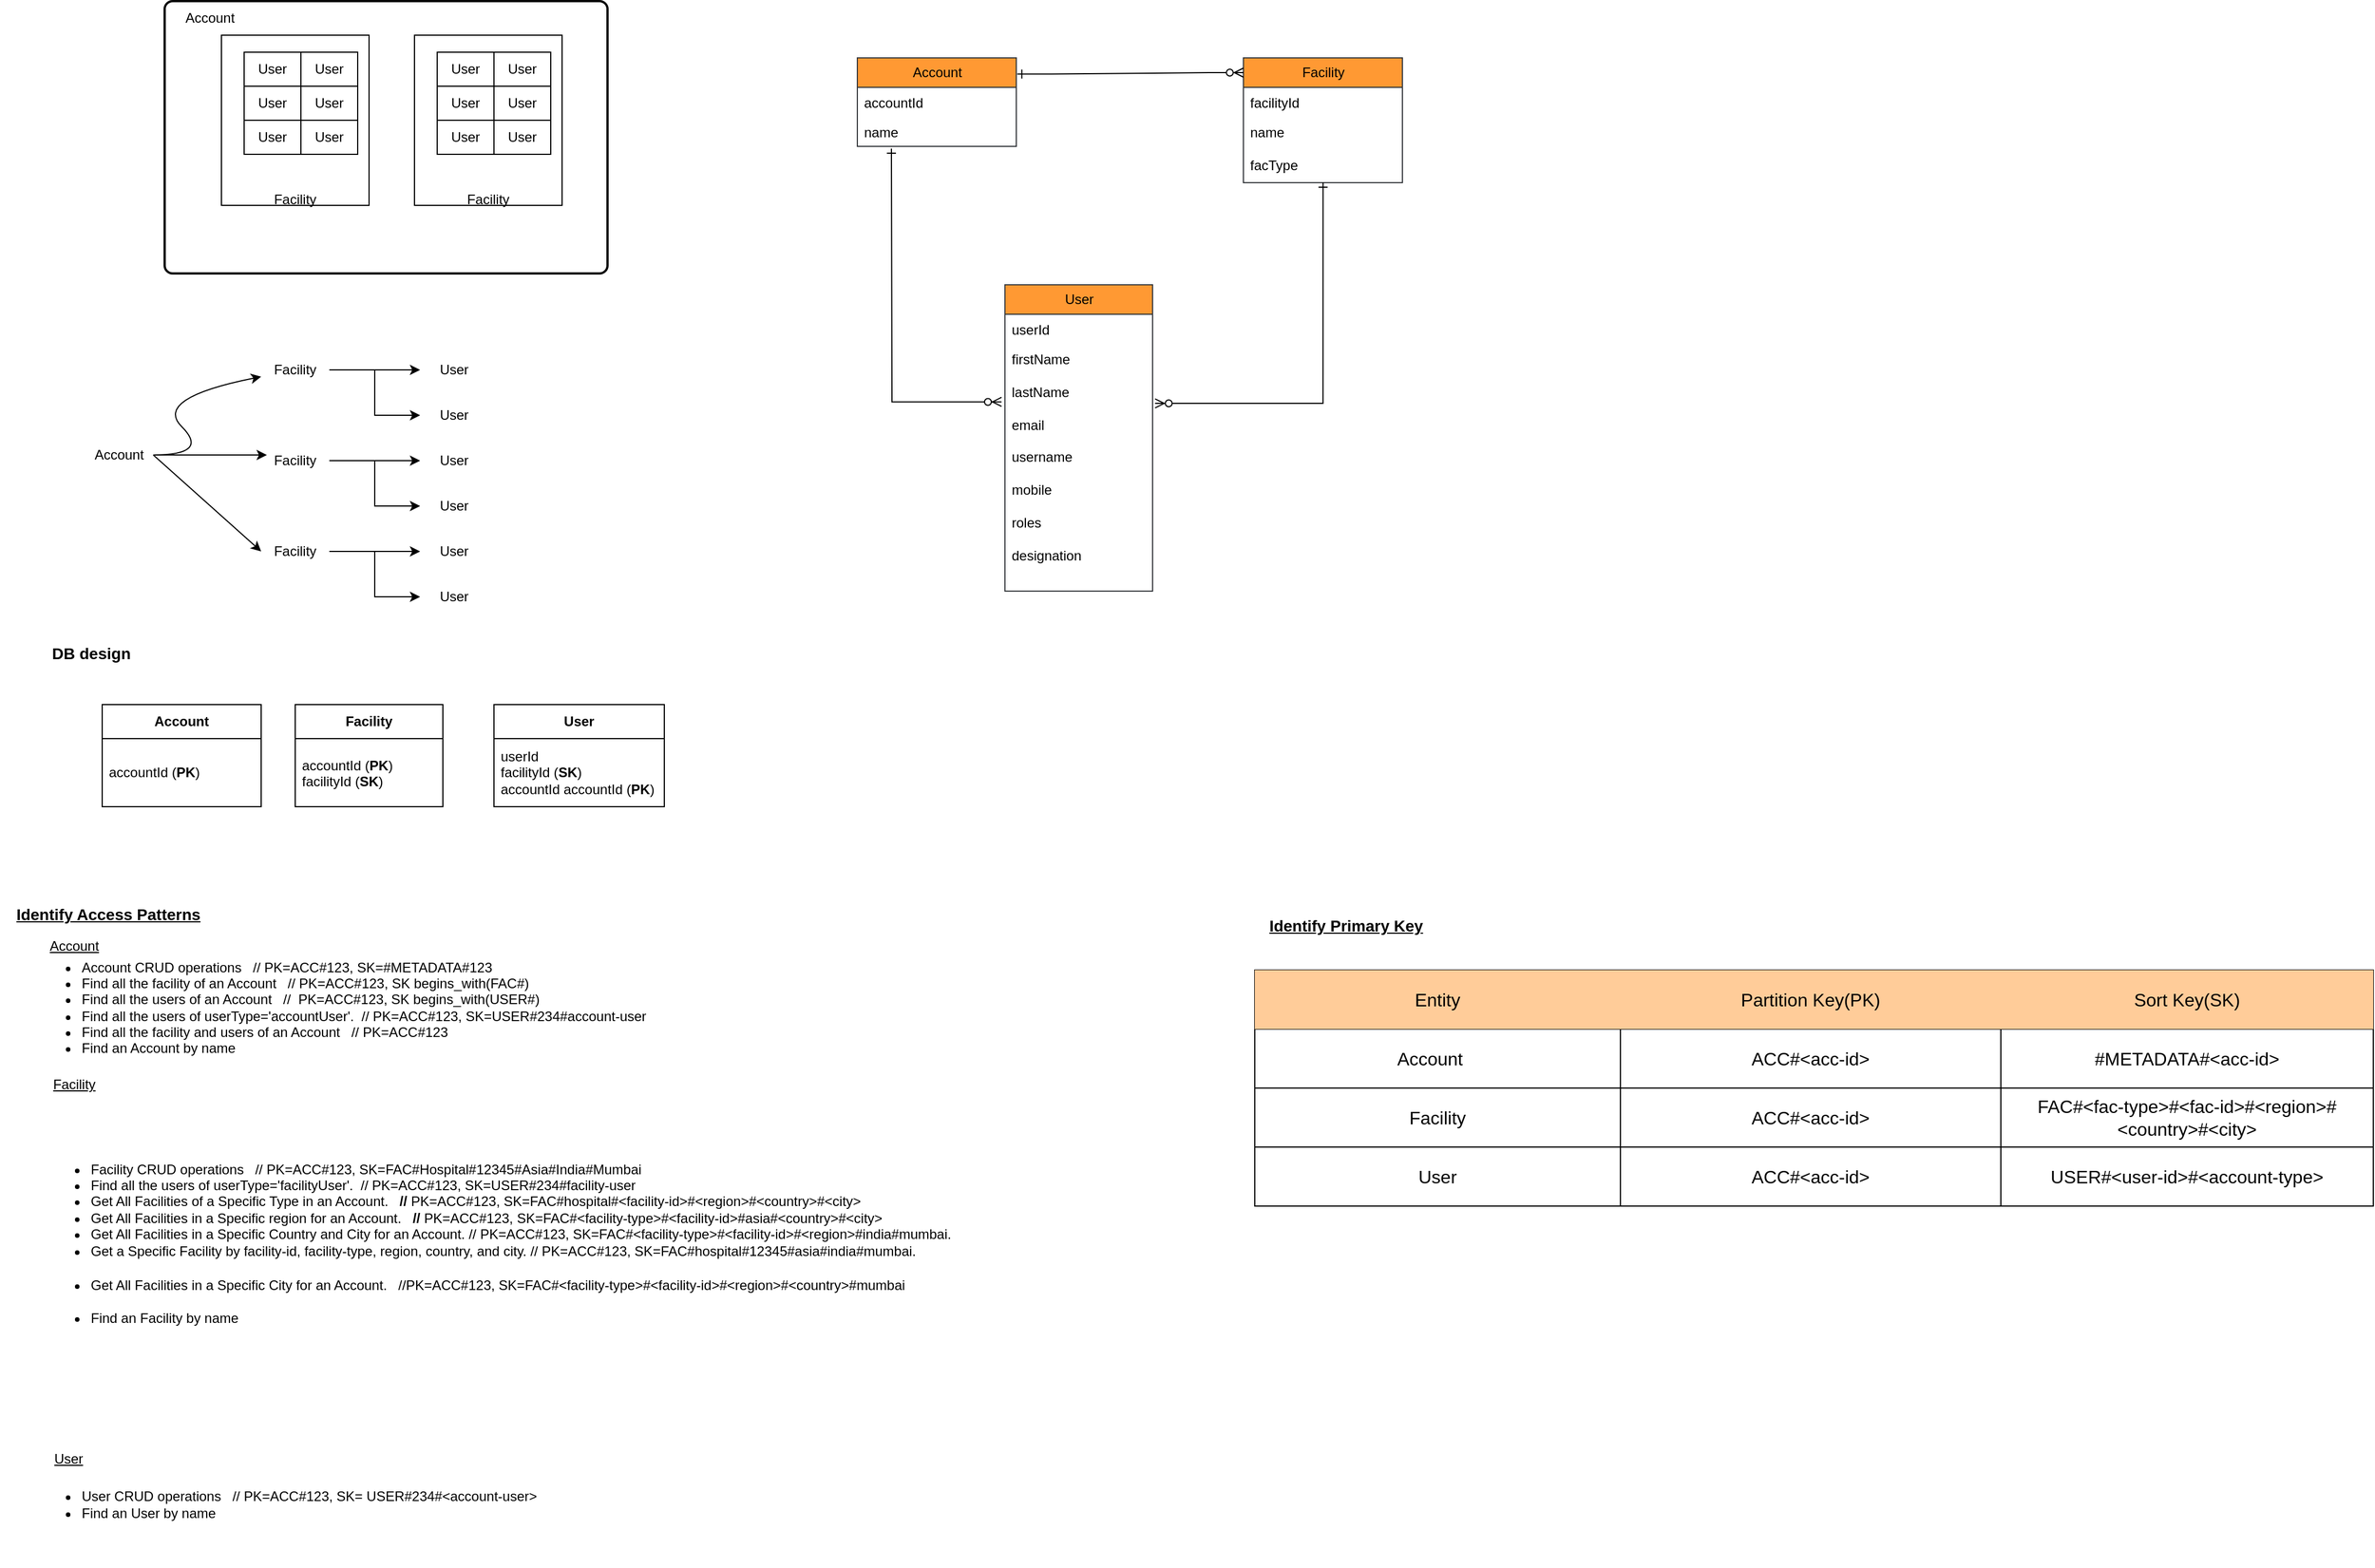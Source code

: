 <mxfile version="24.8.6">
  <diagram name="Page-1" id="r2Sjsp-4lRfnJy4zL8nn">
    <mxGraphModel dx="1444" dy="764" grid="1" gridSize="10" guides="1" tooltips="1" connect="1" arrows="1" fold="1" page="1" pageScale="1" pageWidth="850" pageHeight="1100" math="0" shadow="0">
      <root>
        <mxCell id="0" />
        <mxCell id="1" parent="0" />
        <mxCell id="iuqTh0SIkD5SGt9_RKgI-2" value="" style="rounded=1;whiteSpace=wrap;html=1;absoluteArcSize=1;arcSize=14;strokeWidth=2;" parent="1" vertex="1">
          <mxGeometry x="220" y="150" width="390" height="240" as="geometry" />
        </mxCell>
        <mxCell id="H_J1pWOheFjuxM3ZOzAg-2" value="" style="rounded=0;whiteSpace=wrap;html=1;" parent="1" vertex="1">
          <mxGeometry x="440" y="180" width="130" height="150" as="geometry" />
        </mxCell>
        <mxCell id="H_J1pWOheFjuxM3ZOzAg-9" value="User" style="rounded=0;whiteSpace=wrap;html=1;" parent="1" vertex="1">
          <mxGeometry x="460" y="195" width="50" height="30" as="geometry" />
        </mxCell>
        <mxCell id="H_J1pWOheFjuxM3ZOzAg-11" value="Facility" style="text;html=1;align=center;verticalAlign=middle;whiteSpace=wrap;rounded=0;" parent="1" vertex="1">
          <mxGeometry x="475" y="310" width="60" height="30" as="geometry" />
        </mxCell>
        <mxCell id="H_J1pWOheFjuxM3ZOzAg-12" value="Account" style="text;html=1;align=center;verticalAlign=middle;whiteSpace=wrap;rounded=0;" parent="1" vertex="1">
          <mxGeometry x="230" y="150" width="60" height="30" as="geometry" />
        </mxCell>
        <mxCell id="H_J1pWOheFjuxM3ZOzAg-13" value="Account" style="text;html=1;align=center;verticalAlign=middle;whiteSpace=wrap;rounded=0;" parent="1" vertex="1">
          <mxGeometry x="150" y="535" width="60" height="30" as="geometry" />
        </mxCell>
        <mxCell id="H_J1pWOheFjuxM3ZOzAg-56" style="edgeStyle=orthogonalEdgeStyle;rounded=0;orthogonalLoop=1;jettySize=auto;html=1;" parent="1" source="H_J1pWOheFjuxM3ZOzAg-14" target="H_J1pWOheFjuxM3ZOzAg-15" edge="1">
          <mxGeometry relative="1" as="geometry" />
        </mxCell>
        <mxCell id="H_J1pWOheFjuxM3ZOzAg-57" style="edgeStyle=orthogonalEdgeStyle;rounded=0;orthogonalLoop=1;jettySize=auto;html=1;exitX=1;exitY=0.5;exitDx=0;exitDy=0;entryX=0;entryY=0.5;entryDx=0;entryDy=0;" parent="1" source="H_J1pWOheFjuxM3ZOzAg-14" target="H_J1pWOheFjuxM3ZOzAg-22" edge="1">
          <mxGeometry relative="1" as="geometry" />
        </mxCell>
        <mxCell id="H_J1pWOheFjuxM3ZOzAg-14" value="Facility" style="text;html=1;align=center;verticalAlign=middle;whiteSpace=wrap;rounded=0;" parent="1" vertex="1">
          <mxGeometry x="305" y="460" width="60" height="30" as="geometry" />
        </mxCell>
        <mxCell id="H_J1pWOheFjuxM3ZOzAg-15" value="User" style="text;html=1;align=center;verticalAlign=middle;whiteSpace=wrap;rounded=0;" parent="1" vertex="1">
          <mxGeometry x="445" y="460" width="60" height="30" as="geometry" />
        </mxCell>
        <mxCell id="H_J1pWOheFjuxM3ZOzAg-60" style="edgeStyle=orthogonalEdgeStyle;rounded=0;orthogonalLoop=1;jettySize=auto;html=1;entryX=0;entryY=0.5;entryDx=0;entryDy=0;" parent="1" source="H_J1pWOheFjuxM3ZOzAg-17" target="H_J1pWOheFjuxM3ZOzAg-20" edge="1">
          <mxGeometry relative="1" as="geometry" />
        </mxCell>
        <mxCell id="H_J1pWOheFjuxM3ZOzAg-61" style="edgeStyle=orthogonalEdgeStyle;rounded=0;orthogonalLoop=1;jettySize=auto;html=1;exitX=1;exitY=0.5;exitDx=0;exitDy=0;entryX=0;entryY=0.5;entryDx=0;entryDy=0;" parent="1" source="H_J1pWOheFjuxM3ZOzAg-17" target="H_J1pWOheFjuxM3ZOzAg-23" edge="1">
          <mxGeometry relative="1" as="geometry" />
        </mxCell>
        <mxCell id="H_J1pWOheFjuxM3ZOzAg-17" value="Facility" style="text;html=1;align=center;verticalAlign=middle;whiteSpace=wrap;rounded=0;" parent="1" vertex="1">
          <mxGeometry x="305" y="620" width="60" height="30" as="geometry" />
        </mxCell>
        <mxCell id="H_J1pWOheFjuxM3ZOzAg-58" style="edgeStyle=orthogonalEdgeStyle;rounded=0;orthogonalLoop=1;jettySize=auto;html=1;exitX=1;exitY=0.5;exitDx=0;exitDy=0;" parent="1" source="H_J1pWOheFjuxM3ZOzAg-18" target="H_J1pWOheFjuxM3ZOzAg-19" edge="1">
          <mxGeometry relative="1" as="geometry" />
        </mxCell>
        <mxCell id="H_J1pWOheFjuxM3ZOzAg-59" style="edgeStyle=orthogonalEdgeStyle;rounded=0;orthogonalLoop=1;jettySize=auto;html=1;exitX=1;exitY=0.5;exitDx=0;exitDy=0;entryX=0;entryY=0.5;entryDx=0;entryDy=0;" parent="1" source="H_J1pWOheFjuxM3ZOzAg-18" target="H_J1pWOheFjuxM3ZOzAg-21" edge="1">
          <mxGeometry relative="1" as="geometry" />
        </mxCell>
        <mxCell id="H_J1pWOheFjuxM3ZOzAg-18" value="Facility" style="text;html=1;align=center;verticalAlign=middle;whiteSpace=wrap;rounded=0;" parent="1" vertex="1">
          <mxGeometry x="305" y="540" width="60" height="30" as="geometry" />
        </mxCell>
        <mxCell id="H_J1pWOheFjuxM3ZOzAg-19" value="User" style="text;html=1;align=center;verticalAlign=middle;whiteSpace=wrap;rounded=0;" parent="1" vertex="1">
          <mxGeometry x="445" y="540" width="60" height="30" as="geometry" />
        </mxCell>
        <mxCell id="H_J1pWOheFjuxM3ZOzAg-20" value="User" style="text;html=1;align=center;verticalAlign=middle;whiteSpace=wrap;rounded=0;" parent="1" vertex="1">
          <mxGeometry x="445" y="620" width="60" height="30" as="geometry" />
        </mxCell>
        <mxCell id="H_J1pWOheFjuxM3ZOzAg-21" value="User" style="text;html=1;align=center;verticalAlign=middle;whiteSpace=wrap;rounded=0;" parent="1" vertex="1">
          <mxGeometry x="445" y="580" width="60" height="30" as="geometry" />
        </mxCell>
        <mxCell id="H_J1pWOheFjuxM3ZOzAg-22" value="User" style="text;html=1;align=center;verticalAlign=middle;whiteSpace=wrap;rounded=0;" parent="1" vertex="1">
          <mxGeometry x="445" y="500" width="60" height="30" as="geometry" />
        </mxCell>
        <mxCell id="H_J1pWOheFjuxM3ZOzAg-23" value="User" style="text;html=1;align=center;verticalAlign=middle;whiteSpace=wrap;rounded=0;" parent="1" vertex="1">
          <mxGeometry x="445" y="660" width="60" height="30" as="geometry" />
        </mxCell>
        <mxCell id="H_J1pWOheFjuxM3ZOzAg-29" value="User" style="rounded=0;whiteSpace=wrap;html=1;" parent="1" vertex="1">
          <mxGeometry x="510" y="195" width="50" height="30" as="geometry" />
        </mxCell>
        <mxCell id="H_J1pWOheFjuxM3ZOzAg-31" value="User" style="rounded=0;whiteSpace=wrap;html=1;" parent="1" vertex="1">
          <mxGeometry x="460" y="225" width="50" height="30" as="geometry" />
        </mxCell>
        <mxCell id="H_J1pWOheFjuxM3ZOzAg-32" value="User" style="rounded=0;whiteSpace=wrap;html=1;" parent="1" vertex="1">
          <mxGeometry x="510" y="225" width="50" height="30" as="geometry" />
        </mxCell>
        <mxCell id="H_J1pWOheFjuxM3ZOzAg-33" value="User" style="rounded=0;whiteSpace=wrap;html=1;" parent="1" vertex="1">
          <mxGeometry x="510" y="255" width="50" height="30" as="geometry" />
        </mxCell>
        <mxCell id="H_J1pWOheFjuxM3ZOzAg-34" value="User" style="rounded=0;whiteSpace=wrap;html=1;" parent="1" vertex="1">
          <mxGeometry x="460" y="255" width="50" height="30" as="geometry" />
        </mxCell>
        <mxCell id="H_J1pWOheFjuxM3ZOzAg-36" value="" style="rounded=0;whiteSpace=wrap;html=1;" parent="1" vertex="1">
          <mxGeometry x="270" y="180" width="130" height="150" as="geometry" />
        </mxCell>
        <mxCell id="H_J1pWOheFjuxM3ZOzAg-37" value="User" style="rounded=0;whiteSpace=wrap;html=1;" parent="1" vertex="1">
          <mxGeometry x="290" y="195" width="50" height="30" as="geometry" />
        </mxCell>
        <mxCell id="H_J1pWOheFjuxM3ZOzAg-38" value="Facility" style="text;html=1;align=center;verticalAlign=middle;whiteSpace=wrap;rounded=0;" parent="1" vertex="1">
          <mxGeometry x="305" y="310" width="60" height="30" as="geometry" />
        </mxCell>
        <mxCell id="H_J1pWOheFjuxM3ZOzAg-39" value="User" style="rounded=0;whiteSpace=wrap;html=1;" parent="1" vertex="1">
          <mxGeometry x="340" y="195" width="50" height="30" as="geometry" />
        </mxCell>
        <mxCell id="H_J1pWOheFjuxM3ZOzAg-40" value="User" style="rounded=0;whiteSpace=wrap;html=1;" parent="1" vertex="1">
          <mxGeometry x="290" y="225" width="50" height="30" as="geometry" />
        </mxCell>
        <mxCell id="H_J1pWOheFjuxM3ZOzAg-41" value="User" style="rounded=0;whiteSpace=wrap;html=1;" parent="1" vertex="1">
          <mxGeometry x="340" y="225" width="50" height="30" as="geometry" />
        </mxCell>
        <mxCell id="H_J1pWOheFjuxM3ZOzAg-42" value="User" style="rounded=0;whiteSpace=wrap;html=1;" parent="1" vertex="1">
          <mxGeometry x="340" y="255" width="50" height="30" as="geometry" />
        </mxCell>
        <mxCell id="H_J1pWOheFjuxM3ZOzAg-43" value="User" style="rounded=0;whiteSpace=wrap;html=1;" parent="1" vertex="1">
          <mxGeometry x="290" y="255" width="50" height="30" as="geometry" />
        </mxCell>
        <mxCell id="H_J1pWOheFjuxM3ZOzAg-44" value="&lt;b&gt;Account&lt;/b&gt;" style="swimlane;fontStyle=0;childLayout=stackLayout;horizontal=1;startSize=30;horizontalStack=0;resizeParent=1;resizeParentMax=0;resizeLast=0;collapsible=1;marginBottom=0;whiteSpace=wrap;html=1;" parent="1" vertex="1">
          <mxGeometry x="165" y="770" width="140" height="90" as="geometry" />
        </mxCell>
        <mxCell id="H_J1pWOheFjuxM3ZOzAg-45" value="accountId (&lt;b&gt;PK&lt;/b&gt;)" style="text;strokeColor=none;fillColor=none;align=left;verticalAlign=middle;spacingLeft=4;spacingRight=4;overflow=hidden;points=[[0,0.5],[1,0.5]];portConstraint=eastwest;rotatable=0;whiteSpace=wrap;html=1;" parent="H_J1pWOheFjuxM3ZOzAg-44" vertex="1">
          <mxGeometry y="30" width="140" height="60" as="geometry" />
        </mxCell>
        <mxCell id="H_J1pWOheFjuxM3ZOzAg-50" value="" style="curved=1;endArrow=classic;html=1;rounded=0;" parent="1" target="H_J1pWOheFjuxM3ZOzAg-14" edge="1">
          <mxGeometry width="50" height="50" relative="1" as="geometry">
            <mxPoint x="210" y="550" as="sourcePoint" />
            <mxPoint x="260" y="500" as="targetPoint" />
            <Array as="points">
              <mxPoint x="260" y="550" />
              <mxPoint x="210" y="500" />
            </Array>
          </mxGeometry>
        </mxCell>
        <mxCell id="H_J1pWOheFjuxM3ZOzAg-54" value="" style="endArrow=classic;html=1;rounded=0;exitX=1;exitY=0.5;exitDx=0;exitDy=0;" parent="1" source="H_J1pWOheFjuxM3ZOzAg-13" edge="1">
          <mxGeometry width="50" height="50" relative="1" as="geometry">
            <mxPoint x="260" y="600" as="sourcePoint" />
            <mxPoint x="310" y="550" as="targetPoint" />
          </mxGeometry>
        </mxCell>
        <mxCell id="H_J1pWOheFjuxM3ZOzAg-55" value="" style="endArrow=classic;html=1;rounded=0;exitX=1;exitY=0.5;exitDx=0;exitDy=0;entryX=0;entryY=0.5;entryDx=0;entryDy=0;" parent="1" source="H_J1pWOheFjuxM3ZOzAg-13" target="H_J1pWOheFjuxM3ZOzAg-17" edge="1">
          <mxGeometry width="50" height="50" relative="1" as="geometry">
            <mxPoint x="310" y="600" as="sourcePoint" />
            <mxPoint x="360" y="550" as="targetPoint" />
          </mxGeometry>
        </mxCell>
        <mxCell id="H_J1pWOheFjuxM3ZOzAg-62" value="&lt;b&gt;&lt;font style=&quot;font-size: 14px;&quot;&gt;DB design&lt;/font&gt;&lt;/b&gt;" style="text;html=1;align=center;verticalAlign=middle;resizable=0;points=[];autosize=1;strokeColor=none;fillColor=default;" parent="1" vertex="1">
          <mxGeometry x="110" y="710" width="90" height="30" as="geometry" />
        </mxCell>
        <mxCell id="H_J1pWOheFjuxM3ZOzAg-63" value="&lt;b&gt;Facility&lt;/b&gt;" style="swimlane;fontStyle=0;childLayout=stackLayout;horizontal=1;startSize=30;horizontalStack=0;resizeParent=1;resizeParentMax=0;resizeLast=0;collapsible=1;marginBottom=0;whiteSpace=wrap;html=1;fillColor=none;" parent="1" vertex="1">
          <mxGeometry x="335" y="770" width="130" height="90" as="geometry" />
        </mxCell>
        <mxCell id="H_J1pWOheFjuxM3ZOzAg-64" value="&lt;div&gt;&lt;span style=&quot;background-color: initial;&quot;&gt;&lt;br&gt;&lt;/span&gt;&lt;/div&gt;&lt;div&gt;&lt;span style=&quot;background-color: initial;&quot;&gt;accountId (&lt;/span&gt;&lt;b style=&quot;background-color: initial;&quot;&gt;PK&lt;/b&gt;&lt;span style=&quot;background-color: initial;&quot;&gt;)&lt;/span&gt;&lt;/div&gt;&lt;div&gt;facilityId&amp;nbsp;&lt;span style=&quot;background-color: initial;&quot;&gt;(&lt;b&gt;S&lt;/b&gt;&lt;/span&gt;&lt;b style=&quot;background-color: initial;&quot;&gt;K&lt;/b&gt;&lt;span style=&quot;background-color: initial;&quot;&gt;)&lt;/span&gt;&lt;/div&gt;&lt;br&gt;&lt;div&gt;&lt;br&gt;&lt;/div&gt;" style="text;strokeColor=none;fillColor=none;align=left;verticalAlign=middle;spacingLeft=4;spacingRight=4;overflow=hidden;points=[[0,0.5],[1,0.5]];portConstraint=eastwest;rotatable=0;whiteSpace=wrap;html=1;" parent="H_J1pWOheFjuxM3ZOzAg-63" vertex="1">
          <mxGeometry y="30" width="130" height="60" as="geometry" />
        </mxCell>
        <mxCell id="H_J1pWOheFjuxM3ZOzAg-65" value="&lt;b&gt;User&lt;/b&gt;" style="swimlane;fontStyle=0;childLayout=stackLayout;horizontal=1;startSize=30;horizontalStack=0;resizeParent=1;resizeParentMax=0;resizeLast=0;collapsible=1;marginBottom=0;whiteSpace=wrap;html=1;fillColor=none;" parent="1" vertex="1">
          <mxGeometry x="510" y="770" width="150" height="90" as="geometry" />
        </mxCell>
        <mxCell id="H_J1pWOheFjuxM3ZOzAg-66" value="&lt;div&gt;&lt;span style=&quot;background-color: initial;&quot;&gt;userId&lt;/span&gt;&lt;/div&gt;facilityId (&lt;b&gt;SK&lt;/b&gt;)&lt;div&gt;accountId&amp;nbsp;&lt;span style=&quot;background-color: initial;&quot;&gt;accountId (&lt;/span&gt;&lt;b style=&quot;background-color: initial;&quot;&gt;PK&lt;/b&gt;&lt;span style=&quot;background-color: initial;&quot;&gt;)&lt;/span&gt;&lt;/div&gt;" style="text;strokeColor=none;fillColor=none;align=left;verticalAlign=middle;spacingLeft=4;spacingRight=4;overflow=hidden;points=[[0,0.5],[1,0.5]];portConstraint=eastwest;rotatable=0;whiteSpace=wrap;html=1;" parent="H_J1pWOheFjuxM3ZOzAg-65" vertex="1">
          <mxGeometry y="30" width="150" height="60" as="geometry" />
        </mxCell>
        <mxCell id="H_J1pWOheFjuxM3ZOzAg-75" value="Account" style="swimlane;fontStyle=0;childLayout=stackLayout;horizontal=1;startSize=26;fillColor=#FF9933;horizontalStack=0;resizeParent=1;resizeParentMax=0;resizeLast=0;collapsible=1;marginBottom=0;html=1;movable=1;resizable=1;rotatable=1;deletable=1;editable=1;locked=0;connectable=1;strokeColor=#36393d;" parent="1" vertex="1">
          <mxGeometry x="830" y="200" width="140" height="78" as="geometry">
            <mxRectangle x="720" y="155" width="60" height="30" as="alternateBounds" />
          </mxGeometry>
        </mxCell>
        <mxCell id="H_J1pWOheFjuxM3ZOzAg-76" value="accountId" style="text;strokeColor=none;fillColor=none;align=left;verticalAlign=top;spacingLeft=4;spacingRight=4;overflow=hidden;rotatable=0;points=[[0,0.5],[1,0.5]];portConstraint=eastwest;whiteSpace=wrap;html=1;" parent="H_J1pWOheFjuxM3ZOzAg-75" vertex="1">
          <mxGeometry y="26" width="140" height="26" as="geometry" />
        </mxCell>
        <mxCell id="H_J1pWOheFjuxM3ZOzAg-77" value="name" style="text;strokeColor=none;fillColor=none;align=left;verticalAlign=top;spacingLeft=4;spacingRight=4;overflow=hidden;rotatable=0;points=[[0,0.5],[1,0.5]];portConstraint=eastwest;whiteSpace=wrap;html=1;" parent="H_J1pWOheFjuxM3ZOzAg-75" vertex="1">
          <mxGeometry y="52" width="140" height="26" as="geometry" />
        </mxCell>
        <mxCell id="H_J1pWOheFjuxM3ZOzAg-79" value="Facility" style="swimlane;fontStyle=0;childLayout=stackLayout;horizontal=1;startSize=26;fillColor=#FF9933;horizontalStack=0;resizeParent=1;resizeParentMax=0;resizeLast=0;collapsible=1;marginBottom=0;html=1;movable=1;resizable=1;rotatable=1;deletable=1;editable=1;locked=0;connectable=1;strokeColor=#36393d;" parent="1" vertex="1">
          <mxGeometry x="1170" y="200" width="140" height="110" as="geometry">
            <mxRectangle x="720" y="155" width="60" height="30" as="alternateBounds" />
          </mxGeometry>
        </mxCell>
        <mxCell id="H_J1pWOheFjuxM3ZOzAg-80" value="facilityId&lt;div&gt;&lt;br&gt;&lt;/div&gt;&lt;div&gt;&lt;br&gt;&lt;/div&gt;&lt;div&gt;&lt;br&gt;&lt;/div&gt;&lt;div&gt;&lt;br&gt;&lt;/div&gt;" style="text;strokeColor=none;fillColor=none;align=left;verticalAlign=top;spacingLeft=4;spacingRight=4;overflow=hidden;rotatable=0;points=[[0,0.5],[1,0.5]];portConstraint=eastwest;whiteSpace=wrap;html=1;" parent="H_J1pWOheFjuxM3ZOzAg-79" vertex="1">
          <mxGeometry y="26" width="140" height="26" as="geometry" />
        </mxCell>
        <mxCell id="H_J1pWOheFjuxM3ZOzAg-81" value="&lt;div&gt;&lt;span style=&quot;background-color: initial;&quot;&gt;name&lt;/span&gt;&lt;/div&gt;&lt;div&gt;&lt;span style=&quot;background-color: initial;&quot;&gt;&lt;br&gt;&lt;/span&gt;&lt;/div&gt;&lt;div&gt;&lt;span style=&quot;background-color: initial;&quot;&gt;facType&lt;/span&gt;&lt;/div&gt;" style="text;strokeColor=none;fillColor=none;align=left;verticalAlign=top;spacingLeft=4;spacingRight=4;overflow=hidden;rotatable=0;points=[[0,0.5],[1,0.5]];portConstraint=eastwest;whiteSpace=wrap;html=1;" parent="H_J1pWOheFjuxM3ZOzAg-79" vertex="1">
          <mxGeometry y="52" width="140" height="58" as="geometry" />
        </mxCell>
        <mxCell id="H_J1pWOheFjuxM3ZOzAg-82" value="User" style="swimlane;fontStyle=0;childLayout=stackLayout;horizontal=1;startSize=26;fillColor=#FF9933;horizontalStack=0;resizeParent=1;resizeParentMax=0;resizeLast=0;collapsible=1;marginBottom=0;html=1;movable=1;resizable=1;rotatable=1;deletable=1;editable=1;locked=0;connectable=1;strokeColor=#36393d;" parent="1" vertex="1">
          <mxGeometry x="960" y="400" width="130" height="270" as="geometry">
            <mxRectangle x="720" y="155" width="60" height="30" as="alternateBounds" />
          </mxGeometry>
        </mxCell>
        <mxCell id="H_J1pWOheFjuxM3ZOzAg-83" value="userId" style="text;strokeColor=none;fillColor=none;align=left;verticalAlign=top;spacingLeft=4;spacingRight=4;overflow=hidden;rotatable=0;points=[[0,0.5],[1,0.5]];portConstraint=eastwest;whiteSpace=wrap;html=1;" parent="H_J1pWOheFjuxM3ZOzAg-82" vertex="1">
          <mxGeometry y="26" width="130" height="26" as="geometry" />
        </mxCell>
        <mxCell id="H_J1pWOheFjuxM3ZOzAg-84" value="&lt;div&gt;firstName&lt;/div&gt;&lt;div&gt;&lt;br&gt;&lt;/div&gt;&lt;div&gt;lastName&lt;/div&gt;&lt;div&gt;&lt;br&gt;&lt;/div&gt;&lt;div&gt;email&lt;/div&gt;&lt;div&gt;&lt;br&gt;&lt;/div&gt;&lt;div&gt;username&lt;/div&gt;&lt;div&gt;&lt;br&gt;&lt;/div&gt;&lt;div&gt;mobile&lt;/div&gt;&lt;div&gt;&lt;br&gt;&lt;/div&gt;&lt;div&gt;roles&lt;/div&gt;&lt;div&gt;&lt;br&gt;&lt;/div&gt;&lt;div&gt;designation&lt;/div&gt;" style="text;strokeColor=none;fillColor=none;align=left;verticalAlign=top;spacingLeft=4;spacingRight=4;overflow=hidden;rotatable=0;points=[[0,0.5],[1,0.5]];portConstraint=eastwest;whiteSpace=wrap;html=1;" parent="H_J1pWOheFjuxM3ZOzAg-82" vertex="1">
          <mxGeometry y="52" width="130" height="218" as="geometry" />
        </mxCell>
        <mxCell id="H_J1pWOheFjuxM3ZOzAg-90" value="" style="edgeStyle=entityRelationEdgeStyle;fontSize=12;html=1;endArrow=ERzeroToMany;startArrow=ERone;rounded=0;exitX=1.006;exitY=0.183;exitDx=0;exitDy=0;exitPerimeter=0;startFill=0;" parent="1" source="H_J1pWOheFjuxM3ZOzAg-75" edge="1">
          <mxGeometry width="100" height="100" relative="1" as="geometry">
            <mxPoint x="980" y="250" as="sourcePoint" />
            <mxPoint x="1170" y="213" as="targetPoint" />
          </mxGeometry>
        </mxCell>
        <mxCell id="H_J1pWOheFjuxM3ZOzAg-92" value="" style="edgeStyle=orthogonalEdgeStyle;fontSize=12;html=1;endArrow=ERzeroToMany;startArrow=ERone;rounded=0;entryX=1.017;entryY=0.241;entryDx=0;entryDy=0;entryPerimeter=0;arcSize=0;exitX=0.501;exitY=0.999;exitDx=0;exitDy=0;exitPerimeter=0;startFill=0;" parent="1" source="H_J1pWOheFjuxM3ZOzAg-81" target="H_J1pWOheFjuxM3ZOzAg-84" edge="1">
          <mxGeometry width="100" height="100" relative="1" as="geometry">
            <mxPoint x="1240" y="320" as="sourcePoint" />
            <mxPoint x="1050" y="532.994" as="targetPoint" />
          </mxGeometry>
        </mxCell>
        <mxCell id="H_J1pWOheFjuxM3ZOzAg-93" value="" style="fontSize=12;html=1;endArrow=ERzeroToMany;startArrow=ERone;rounded=0;arcSize=0;edgeStyle=orthogonalEdgeStyle;entryX=-0.023;entryY=0.235;entryDx=0;entryDy=0;entryPerimeter=0;startFill=0;" parent="1" target="H_J1pWOheFjuxM3ZOzAg-84" edge="1">
          <mxGeometry width="100" height="100" relative="1" as="geometry">
            <mxPoint x="860" y="280" as="sourcePoint" />
            <mxPoint x="950" y="590" as="targetPoint" />
          </mxGeometry>
        </mxCell>
        <mxCell id="bw4auVSXq5e8iVLK7Ltx-1" value="&lt;b&gt;&lt;font style=&quot;font-size: 14px;&quot;&gt;&lt;u&gt;Identify Access Patterns&lt;/u&gt;&lt;/font&gt;&lt;/b&gt;" style="text;html=1;align=center;verticalAlign=middle;resizable=0;points=[];autosize=1;strokeColor=none;fillColor=none;" vertex="1" parent="1">
          <mxGeometry x="75" y="940" width="190" height="30" as="geometry" />
        </mxCell>
        <mxCell id="bw4auVSXq5e8iVLK7Ltx-2" value="&lt;ul&gt;&lt;li&gt;Account CRUD operations&amp;nbsp; &amp;nbsp;// PK=ACC#123, SK=#METADATA#123&lt;/li&gt;&lt;li&gt;Find all the facility of an Account&amp;nbsp; &amp;nbsp;// PK=ACC#123, SK begins_with(FAC#)&lt;/li&gt;&lt;li&gt;Find all the users of an Account&amp;nbsp;&amp;nbsp; //&amp;nbsp; PK=ACC#123, SK begins_with(USER#)&lt;/li&gt;&lt;li&gt;Find all the users of userType=&#39;accountUser&#39;.&amp;nbsp; // PK=ACC#123, SK=USER#234#account-user&lt;/li&gt;&lt;li&gt;Find all the facility and users of an Account&amp;nbsp;&amp;nbsp; // PK=ACC#123&lt;/li&gt;&lt;li&gt;Find an Account by name&lt;/li&gt;&lt;/ul&gt;" style="text;strokeColor=none;fillColor=none;html=1;whiteSpace=wrap;verticalAlign=middle;overflow=hidden;" vertex="1" parent="1">
          <mxGeometry x="105" y="980" width="545" height="110" as="geometry" />
        </mxCell>
        <mxCell id="bw4auVSXq5e8iVLK7Ltx-3" value="&lt;u&gt;Account&lt;/u&gt;" style="text;html=1;align=center;verticalAlign=middle;resizable=0;points=[];autosize=1;strokeColor=none;fillColor=none;" vertex="1" parent="1">
          <mxGeometry x="105" y="968" width="70" height="30" as="geometry" />
        </mxCell>
        <mxCell id="bw4auVSXq5e8iVLK7Ltx-5" value="&lt;ul&gt;&lt;li&gt;Facility CRUD operations&amp;nbsp; &amp;nbsp;// PK=ACC#123, SK=FAC#Hospital#12345#Asia#India#Mumbai&lt;/li&gt;&lt;li&gt;Find all the users of userType=&#39;facilityUser&#39;.&amp;nbsp; // PK=ACC#123, SK=USER#234#facility-user&lt;/li&gt;&lt;li&gt;Get All Facilities of a Specific Type in an Account.&lt;strong&gt;&amp;nbsp; &amp;nbsp;// &lt;/strong&gt;PK=ACC#123, SK=FAC#hospital#&amp;lt;facility-id&amp;gt;#&amp;lt;region&amp;gt;#&amp;lt;country&amp;gt;#&amp;lt;city&amp;gt;&lt;/li&gt;&lt;li&gt;Get All Facilities in a Specific region for an Account.&lt;b&gt;&amp;nbsp; &amp;nbsp;//&lt;/b&gt; PK=ACC#123, SK=FAC#&amp;lt;facility-type&amp;gt;#&amp;lt;facility-id&amp;gt;#asia#&amp;lt;country&amp;gt;#&amp;lt;city&amp;gt;&lt;/li&gt;&lt;li&gt;Get All Facilities in a Specific Country and City for an Account. // PK=ACC#123, SK=FAC#&amp;lt;facility-type&amp;gt;#&amp;lt;facility-id&amp;gt;#&amp;lt;region&amp;gt;#india#mumbai.&lt;/li&gt;&lt;li&gt;Get a Specific Facility by &lt;code style=&quot;&quot;&gt;&lt;font face=&quot;Helvetica&quot;&gt;facility&lt;/font&gt;&lt;font face=&quot;Helvetica&quot;&gt;-id&lt;/font&gt;&lt;/code&gt;, &lt;code style=&quot;font-family: Helvetica;&quot;&gt;facility-type&lt;/code&gt;, &lt;code style=&quot;font-family: Helvetica;&quot;&gt;region&lt;/code&gt;, &lt;code style=&quot;font-family: Helvetica;&quot;&gt;country&lt;/code&gt;, and &lt;code style=&quot;font-family: Helvetica;&quot;&gt;city. // PK=ACC#123, SK=FAC#hospital#12345#asia#india#mumbai.&lt;/code&gt;&lt;/li&gt;&lt;li&gt;&lt;code&gt;&lt;h3&gt;&lt;font face=&quot;Helvetica&quot;&gt;&lt;font style=&quot;font-size: 12px; font-weight: normal;&quot;&gt;Get All Facilities in a Specific City for an Account.&amp;nbsp; &amp;nbsp;//PK=ACC#123, SK=&lt;/font&gt;&lt;span style=&quot;background-color: initial; font-size: 12px; font-weight: normal;&quot;&gt;FAC#&amp;lt;facility-type&amp;gt;#&amp;lt;facility-id&amp;gt;#&amp;lt;region&amp;gt;#&amp;lt;country&amp;gt;#mumbai&lt;/span&gt;&lt;/font&gt;&lt;/h3&gt;&lt;pre class=&quot;!overflow-visible&quot;&gt;&lt;div class=&quot;contain-inline-size rounded-md border-[0.5px] border-token-border-medium relative bg-token-sidebar-surface-primary dark:bg-gray-950&quot;&gt;&lt;div dir=&quot;ltr&quot; class=&quot;overflow-y-auto p-4&quot;&gt;&lt;/div&gt;&lt;/div&gt;&lt;/pre&gt;&lt;/code&gt;&lt;/li&gt;&lt;li&gt;Find an Facility by name&lt;/li&gt;&lt;/ul&gt;" style="text;strokeColor=none;fillColor=none;html=1;whiteSpace=wrap;verticalAlign=middle;overflow=hidden;" vertex="1" parent="1">
          <mxGeometry x="112.5" y="1120" width="887.5" height="250" as="geometry" />
        </mxCell>
        <mxCell id="bw4auVSXq5e8iVLK7Ltx-6" value="&lt;u&gt;Facility&lt;/u&gt;" style="text;html=1;align=center;verticalAlign=middle;resizable=0;points=[];autosize=1;strokeColor=none;fillColor=none;" vertex="1" parent="1">
          <mxGeometry x="110" y="1090" width="60" height="30" as="geometry" />
        </mxCell>
        <mxCell id="bw4auVSXq5e8iVLK7Ltx-8" value="&lt;ul&gt;&lt;li&gt;User CRUD operations&amp;nbsp; &amp;nbsp;// PK=ACC#123, SK= USER#234#&amp;lt;account-user&amp;gt;&amp;nbsp;&lt;/li&gt;&lt;li&gt;Find an User by name&lt;/li&gt;&lt;/ul&gt;" style="text;strokeColor=none;fillColor=none;html=1;whiteSpace=wrap;verticalAlign=middle;overflow=hidden;" vertex="1" parent="1">
          <mxGeometry x="105" y="1420" width="525" height="110" as="geometry" />
        </mxCell>
        <mxCell id="bw4auVSXq5e8iVLK7Ltx-9" value="&lt;u&gt;User&lt;/u&gt;" style="text;html=1;align=center;verticalAlign=middle;resizable=0;points=[];autosize=1;strokeColor=none;fillColor=none;" vertex="1" parent="1">
          <mxGeometry x="110" y="1420" width="50" height="30" as="geometry" />
        </mxCell>
        <mxCell id="bw4auVSXq5e8iVLK7Ltx-10" value="" style="shape=table;startSize=0;container=1;collapsible=0;childLayout=tableLayout;fontSize=16;" vertex="1" parent="1">
          <mxGeometry x="1180" y="1004" width="985" height="208" as="geometry" />
        </mxCell>
        <mxCell id="bw4auVSXq5e8iVLK7Ltx-11" value="" style="shape=tableRow;horizontal=0;startSize=0;swimlaneHead=0;swimlaneBody=0;strokeColor=inherit;top=0;left=0;bottom=0;right=0;collapsible=0;dropTarget=0;fillColor=none;points=[[0,0.5],[1,0.5]];portConstraint=eastwest;fontSize=16;" vertex="1" parent="bw4auVSXq5e8iVLK7Ltx-10">
          <mxGeometry width="985" height="52" as="geometry" />
        </mxCell>
        <mxCell id="bw4auVSXq5e8iVLK7Ltx-12" value="Entity" style="shape=partialRectangle;html=1;whiteSpace=wrap;connectable=0;strokeColor=inherit;overflow=hidden;fillColor=#FFCC99;top=0;left=0;bottom=0;right=0;pointerEvents=1;fontSize=16;" vertex="1" parent="bw4auVSXq5e8iVLK7Ltx-11">
          <mxGeometry width="322" height="52" as="geometry">
            <mxRectangle width="322" height="52" as="alternateBounds" />
          </mxGeometry>
        </mxCell>
        <mxCell id="bw4auVSXq5e8iVLK7Ltx-13" value="Partition Key(PK)" style="shape=partialRectangle;html=1;whiteSpace=wrap;connectable=0;strokeColor=inherit;overflow=hidden;fillColor=#FFCC99;top=0;left=0;bottom=0;right=0;pointerEvents=1;fontSize=16;" vertex="1" parent="bw4auVSXq5e8iVLK7Ltx-11">
          <mxGeometry x="322" width="335" height="52" as="geometry">
            <mxRectangle width="335" height="52" as="alternateBounds" />
          </mxGeometry>
        </mxCell>
        <mxCell id="bw4auVSXq5e8iVLK7Ltx-14" value="Sort Key(SK)" style="shape=partialRectangle;html=1;whiteSpace=wrap;connectable=0;strokeColor=inherit;overflow=hidden;fillColor=#FFCC99;top=0;left=0;bottom=0;right=0;pointerEvents=1;fontSize=16;" vertex="1" parent="bw4auVSXq5e8iVLK7Ltx-11">
          <mxGeometry x="657" width="328" height="52" as="geometry">
            <mxRectangle width="328" height="52" as="alternateBounds" />
          </mxGeometry>
        </mxCell>
        <mxCell id="bw4auVSXq5e8iVLK7Ltx-15" value="" style="shape=tableRow;horizontal=0;startSize=0;swimlaneHead=0;swimlaneBody=0;strokeColor=inherit;top=0;left=0;bottom=0;right=0;collapsible=0;dropTarget=0;fillColor=none;points=[[0,0.5],[1,0.5]];portConstraint=eastwest;fontSize=16;" vertex="1" parent="bw4auVSXq5e8iVLK7Ltx-10">
          <mxGeometry y="52" width="985" height="52" as="geometry" />
        </mxCell>
        <mxCell id="bw4auVSXq5e8iVLK7Ltx-16" value="Account&lt;span style=&quot;white-space: pre;&quot;&gt;&#x9;&lt;/span&gt;" style="shape=partialRectangle;html=1;whiteSpace=wrap;connectable=0;strokeColor=inherit;overflow=hidden;fillColor=none;top=0;left=0;bottom=0;right=0;pointerEvents=1;fontSize=16;" vertex="1" parent="bw4auVSXq5e8iVLK7Ltx-15">
          <mxGeometry width="322" height="52" as="geometry">
            <mxRectangle width="322" height="52" as="alternateBounds" />
          </mxGeometry>
        </mxCell>
        <mxCell id="bw4auVSXq5e8iVLK7Ltx-17" value="ACC#&amp;lt;acc-id&amp;gt;" style="shape=partialRectangle;html=1;whiteSpace=wrap;connectable=0;strokeColor=inherit;overflow=hidden;fillColor=none;top=0;left=0;bottom=0;right=0;pointerEvents=1;fontSize=16;" vertex="1" parent="bw4auVSXq5e8iVLK7Ltx-15">
          <mxGeometry x="322" width="335" height="52" as="geometry">
            <mxRectangle width="335" height="52" as="alternateBounds" />
          </mxGeometry>
        </mxCell>
        <mxCell id="bw4auVSXq5e8iVLK7Ltx-18" value="#METADATA#&amp;lt;acc-id&amp;gt;" style="shape=partialRectangle;html=1;whiteSpace=wrap;connectable=0;strokeColor=inherit;overflow=hidden;fillColor=none;top=0;left=0;bottom=0;right=0;pointerEvents=1;fontSize=16;" vertex="1" parent="bw4auVSXq5e8iVLK7Ltx-15">
          <mxGeometry x="657" width="328" height="52" as="geometry">
            <mxRectangle width="328" height="52" as="alternateBounds" />
          </mxGeometry>
        </mxCell>
        <mxCell id="bw4auVSXq5e8iVLK7Ltx-19" value="" style="shape=tableRow;horizontal=0;startSize=0;swimlaneHead=0;swimlaneBody=0;strokeColor=inherit;top=0;left=0;bottom=0;right=0;collapsible=0;dropTarget=0;fillColor=none;points=[[0,0.5],[1,0.5]];portConstraint=eastwest;fontSize=16;" vertex="1" parent="bw4auVSXq5e8iVLK7Ltx-10">
          <mxGeometry y="104" width="985" height="52" as="geometry" />
        </mxCell>
        <mxCell id="bw4auVSXq5e8iVLK7Ltx-20" value="Facility" style="shape=partialRectangle;html=1;whiteSpace=wrap;connectable=0;strokeColor=inherit;overflow=hidden;fillColor=none;top=0;left=0;bottom=0;right=0;pointerEvents=1;fontSize=16;" vertex="1" parent="bw4auVSXq5e8iVLK7Ltx-19">
          <mxGeometry width="322" height="52" as="geometry">
            <mxRectangle width="322" height="52" as="alternateBounds" />
          </mxGeometry>
        </mxCell>
        <mxCell id="bw4auVSXq5e8iVLK7Ltx-21" value="ACC#&amp;lt;acc-id&amp;gt;" style="shape=partialRectangle;html=1;whiteSpace=wrap;connectable=0;strokeColor=inherit;overflow=hidden;fillColor=none;top=0;left=0;bottom=0;right=0;pointerEvents=1;fontSize=16;" vertex="1" parent="bw4auVSXq5e8iVLK7Ltx-19">
          <mxGeometry x="322" width="335" height="52" as="geometry">
            <mxRectangle width="335" height="52" as="alternateBounds" />
          </mxGeometry>
        </mxCell>
        <mxCell id="bw4auVSXq5e8iVLK7Ltx-22" value="FAC#&amp;lt;fac-type&amp;gt;#&amp;lt;fac-id&amp;gt;#&amp;lt;region&amp;gt;#&amp;lt;country&amp;gt;#&amp;lt;city&amp;gt;" style="shape=partialRectangle;html=1;whiteSpace=wrap;connectable=0;strokeColor=inherit;overflow=hidden;fillColor=none;top=0;left=0;bottom=0;right=0;pointerEvents=1;fontSize=16;" vertex="1" parent="bw4auVSXq5e8iVLK7Ltx-19">
          <mxGeometry x="657" width="328" height="52" as="geometry">
            <mxRectangle width="328" height="52" as="alternateBounds" />
          </mxGeometry>
        </mxCell>
        <mxCell id="bw4auVSXq5e8iVLK7Ltx-28" style="shape=tableRow;horizontal=0;startSize=0;swimlaneHead=0;swimlaneBody=0;strokeColor=inherit;top=0;left=0;bottom=0;right=0;collapsible=0;dropTarget=0;fillColor=none;points=[[0,0.5],[1,0.5]];portConstraint=eastwest;fontSize=16;" vertex="1" parent="bw4auVSXq5e8iVLK7Ltx-10">
          <mxGeometry y="156" width="985" height="52" as="geometry" />
        </mxCell>
        <mxCell id="bw4auVSXq5e8iVLK7Ltx-29" value="User" style="shape=partialRectangle;html=1;whiteSpace=wrap;connectable=0;strokeColor=inherit;overflow=hidden;fillColor=none;top=0;left=0;bottom=0;right=0;pointerEvents=1;fontSize=16;" vertex="1" parent="bw4auVSXq5e8iVLK7Ltx-28">
          <mxGeometry width="322" height="52" as="geometry">
            <mxRectangle width="322" height="52" as="alternateBounds" />
          </mxGeometry>
        </mxCell>
        <mxCell id="bw4auVSXq5e8iVLK7Ltx-30" value="ACC#&amp;lt;acc-id&amp;gt;" style="shape=partialRectangle;html=1;whiteSpace=wrap;connectable=0;strokeColor=inherit;overflow=hidden;fillColor=none;top=0;left=0;bottom=0;right=0;pointerEvents=1;fontSize=16;" vertex="1" parent="bw4auVSXq5e8iVLK7Ltx-28">
          <mxGeometry x="322" width="335" height="52" as="geometry">
            <mxRectangle width="335" height="52" as="alternateBounds" />
          </mxGeometry>
        </mxCell>
        <mxCell id="bw4auVSXq5e8iVLK7Ltx-31" value="USER#&amp;lt;user-id&amp;gt;#&amp;lt;account-type&amp;gt;" style="shape=partialRectangle;html=1;whiteSpace=wrap;connectable=0;strokeColor=inherit;overflow=hidden;fillColor=none;top=0;left=0;bottom=0;right=0;pointerEvents=1;fontSize=16;" vertex="1" parent="bw4auVSXq5e8iVLK7Ltx-28">
          <mxGeometry x="657" width="328" height="52" as="geometry">
            <mxRectangle width="328" height="52" as="alternateBounds" />
          </mxGeometry>
        </mxCell>
        <mxCell id="bw4auVSXq5e8iVLK7Ltx-23" value="&lt;font style=&quot;font-size: 14px;&quot;&gt;&lt;u&gt;&lt;b&gt;Identify Primary Key&lt;/b&gt;&lt;/u&gt;&lt;/font&gt;" style="text;html=1;align=center;verticalAlign=middle;resizable=0;points=[];autosize=1;strokeColor=none;fillColor=none;" vertex="1" parent="1">
          <mxGeometry x="1180" y="950" width="160" height="30" as="geometry" />
        </mxCell>
      </root>
    </mxGraphModel>
  </diagram>
</mxfile>
